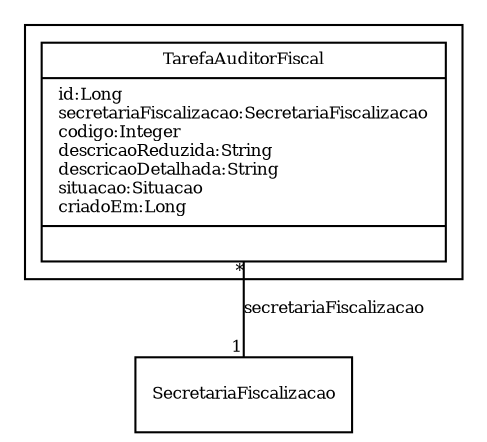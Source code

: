 digraph G{
fontname = "Times-Roman"
fontsize = 8

node [
        fontname = "Times-Roman"
        fontsize = 8
        shape = "record"
]

edge [
        fontname = "Times-Roman"
        fontsize = 8
]

subgraph clusterTAREFA_DO_AUDITOR_FISCAL
{
TarefaAuditorFiscal [label = "{TarefaAuditorFiscal|id:Long\lsecretariaFiscalizacao:SecretariaFiscalizacao\lcodigo:Integer\ldescricaoReduzida:String\ldescricaoDetalhada:String\lsituacao:Situacao\lcriadoEm:Long\l|\l}"]
}
edge [arrowhead = "none" headlabel = "1" taillabel = "*"] TarefaAuditorFiscal -> SecretariaFiscalizacao [label = "secretariaFiscalizacao"]
}
